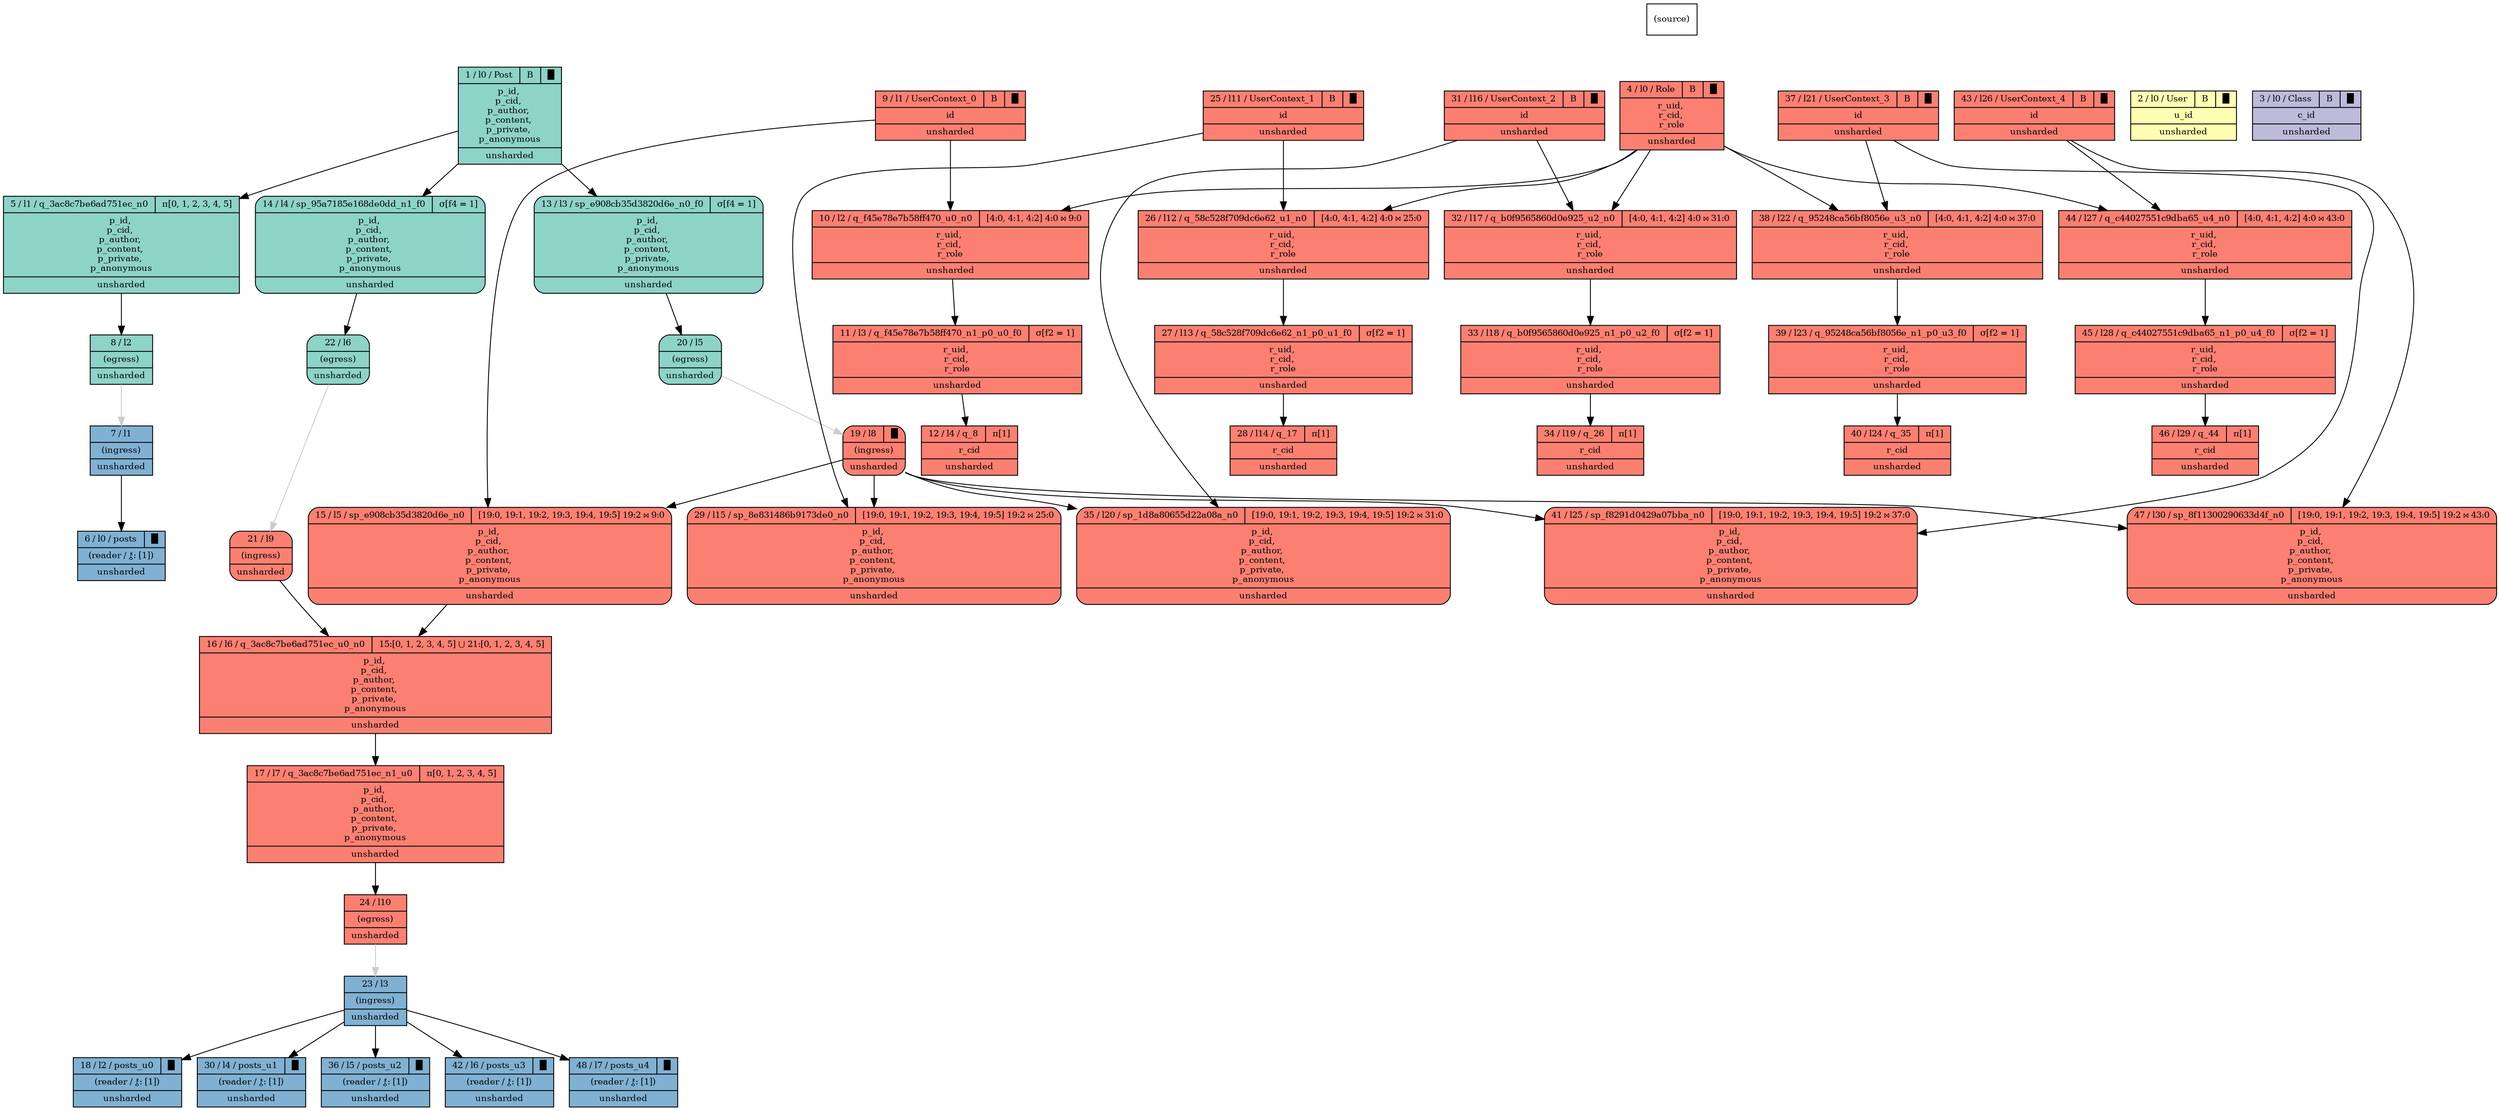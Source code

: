 digraph {{
    node [shape=record, fontsize=10]
    n0 [style="filled", fillcolor=white, label="(source)"]
    n1 [style="filled", fillcolor="/set312/1", label="{ { 1 / l0 / Post | B | █ } | p_id, \np_cid, \np_author, \np_content, \np_private, \np_anonymous | unsharded }"]
    n2 [style="filled", fillcolor="/set312/2", label="{ { 2 / l0 / User | B | █ } | u_id | unsharded }"]
    n3 [style="filled", fillcolor="/set312/3", label="{ { 3 / l0 / Class | B | █ } | c_id | unsharded }"]
    n4 [style="filled", fillcolor="/set312/4", label="{ { 4 / l0 / Role | B | █ } | r_uid, \nr_cid, \nr_role | unsharded }"]
    n5 [style="filled", fillcolor="/set312/1", label="{{ 5 / l1 / q_3ac8c7be6ad751ec_n0 | π[0, 1, 2, 3, 4, 5]  } | p_id, \np_cid, \np_author, \np_content, \np_private, \np_anonymous | unsharded }"]
    n6 [style="filled", fillcolor="/set312/5", label="{ { 6 / l0 / posts | █ } | (reader / ⚷: [1]) | unsharded }"]
    n7 [style="filled", fillcolor="/set312/5", label="{ { 7 / l1  } | (ingress) | unsharded }"]
    n8 [style="filled", fillcolor="/set312/1", label="{ 8 / l2 | (egress) | unsharded }"]
    n9 [style="filled", fillcolor="/set312/4", label="{ { 9 / l1 / UserContext_0 | B | █ } | id | unsharded }"]
    n10 [style="filled", fillcolor="/set312/4", label="{{ 10 / l2 / q_f45e78e7b58ff470_u0_n0 | [4:0, 4:1, 4:2] 4:0 ⋈ 9:0  } | r_uid, \nr_cid, \nr_role | unsharded }"]
    n11 [style="filled", fillcolor="/set312/4", label="{{ 11 / l3 / q_f45e78e7b58ff470_n1_p0_u0_f0 | σ[f2 = 1]  } | r_uid, \nr_cid, \nr_role | unsharded }"]
    n12 [style="filled", fillcolor="/set312/4", label="{{ 12 / l4 / q_8 | π[1]  } | r_cid | unsharded }"]
    n13 [style="filled,rounded", fillcolor="/set312/1", label="{{ 13 / l3 / sp_e908cb35d3820d6e_n0_f0 | σ[f4 = 1]  } | p_id, \np_cid, \np_author, \np_content, \np_private, \np_anonymous | unsharded }"]
    n14 [style="filled,rounded", fillcolor="/set312/1", label="{{ 14 / l4 / sp_95a7185e168de0dd_n1_f0 | σ[f4 = 1]  } | p_id, \np_cid, \np_author, \np_content, \np_private, \np_anonymous | unsharded }"]
    n15 [style="filled,rounded", fillcolor="/set312/4", label="{{ 15 / l5 / sp_e908cb35d3820d6e_n0 | [19:0, 19:1, 19:2, 19:3, 19:4, 19:5] 19:2 ⋈ 9:0  } | p_id, \np_cid, \np_author, \np_content, \np_private, \np_anonymous | unsharded }"]
    n16 [style="filled", fillcolor="/set312/4", label="{{ 16 / l6 / q_3ac8c7be6ad751ec_u0_n0 | 15:[0, 1, 2, 3, 4, 5] ⋃ 21:[0, 1, 2, 3, 4, 5]  } | p_id, \np_cid, \np_author, \np_content, \np_private, \np_anonymous | unsharded }"]
    n17 [style="filled", fillcolor="/set312/4", label="{{ 17 / l7 / q_3ac8c7be6ad751ec_n1_u0 | π[0, 1, 2, 3, 4, 5]  } | p_id, \np_cid, \np_author, \np_content, \np_private, \np_anonymous | unsharded }"]
    n18 [style="filled", fillcolor="/set312/5", label="{ { 18 / l2 / posts_u0 | █ } | (reader / ⚷: [1]) | unsharded }"]
    n19 [style="filled,rounded", fillcolor="/set312/4", label="{ { 19 / l8 | █ } | (ingress) | unsharded }"]
    n20 [style="filled,rounded", fillcolor="/set312/1", label="{ 20 / l5 | (egress) | unsharded }"]
    n21 [style="filled,rounded", fillcolor="/set312/4", label="{ { 21 / l9  } | (ingress) | unsharded }"]
    n22 [style="filled,rounded", fillcolor="/set312/1", label="{ 22 / l6 | (egress) | unsharded }"]
    n23 [style="filled", fillcolor="/set312/5", label="{ { 23 / l3  } | (ingress) | unsharded }"]
    n24 [style="filled", fillcolor="/set312/4", label="{ 24 / l10 | (egress) | unsharded }"]
    n25 [style="filled", fillcolor="/set312/4", label="{ { 25 / l11 / UserContext_1 | B | █ } | id | unsharded }"]
    n26 [style="filled", fillcolor="/set312/4", label="{{ 26 / l12 / q_58c528f709dc6e62_u1_n0 | [4:0, 4:1, 4:2] 4:0 ⋈ 25:0  } | r_uid, \nr_cid, \nr_role | unsharded }"]
    n27 [style="filled", fillcolor="/set312/4", label="{{ 27 / l13 / q_58c528f709dc6e62_n1_p0_u1_f0 | σ[f2 = 1]  } | r_uid, \nr_cid, \nr_role | unsharded }"]
    n28 [style="filled", fillcolor="/set312/4", label="{{ 28 / l14 / q_17 | π[1]  } | r_cid | unsharded }"]
    n29 [style="filled,rounded", fillcolor="/set312/4", label="{{ 29 / l15 / sp_8e831486b9173de0_n0 | [19:0, 19:1, 19:2, 19:3, 19:4, 19:5] 19:2 ⋈ 25:0  } | p_id, \np_cid, \np_author, \np_content, \np_private, \np_anonymous | unsharded }"]
    n30 [style="filled", fillcolor="/set312/5", label="{ { 30 / l4 / posts_u1 | █ } | (reader / ⚷: [1]) | unsharded }"]
    n31 [style="filled", fillcolor="/set312/4", label="{ { 31 / l16 / UserContext_2 | B | █ } | id | unsharded }"]
    n32 [style="filled", fillcolor="/set312/4", label="{{ 32 / l17 / q_b0f9565860d0e925_u2_n0 | [4:0, 4:1, 4:2] 4:0 ⋈ 31:0  } | r_uid, \nr_cid, \nr_role | unsharded }"]
    n33 [style="filled", fillcolor="/set312/4", label="{{ 33 / l18 / q_b0f9565860d0e925_n1_p0_u2_f0 | σ[f2 = 1]  } | r_uid, \nr_cid, \nr_role | unsharded }"]
    n34 [style="filled", fillcolor="/set312/4", label="{{ 34 / l19 / q_26 | π[1]  } | r_cid | unsharded }"]
    n35 [style="filled,rounded", fillcolor="/set312/4", label="{{ 35 / l20 / sp_1d8a80655d22a08a_n0 | [19:0, 19:1, 19:2, 19:3, 19:4, 19:5] 19:2 ⋈ 31:0  } | p_id, \np_cid, \np_author, \np_content, \np_private, \np_anonymous | unsharded }"]
    n36 [style="filled", fillcolor="/set312/5", label="{ { 36 / l5 / posts_u2 | █ } | (reader / ⚷: [1]) | unsharded }"]
    n37 [style="filled", fillcolor="/set312/4", label="{ { 37 / l21 / UserContext_3 | B | █ } | id | unsharded }"]
    n38 [style="filled", fillcolor="/set312/4", label="{{ 38 / l22 / q_95248ca56bf8056e_u3_n0 | [4:0, 4:1, 4:2] 4:0 ⋈ 37:0  } | r_uid, \nr_cid, \nr_role | unsharded }"]
    n39 [style="filled", fillcolor="/set312/4", label="{{ 39 / l23 / q_95248ca56bf8056e_n1_p0_u3_f0 | σ[f2 = 1]  } | r_uid, \nr_cid, \nr_role | unsharded }"]
    n40 [style="filled", fillcolor="/set312/4", label="{{ 40 / l24 / q_35 | π[1]  } | r_cid | unsharded }"]
    n41 [style="filled,rounded", fillcolor="/set312/4", label="{{ 41 / l25 / sp_f8291d0429a07bba_n0 | [19:0, 19:1, 19:2, 19:3, 19:4, 19:5] 19:2 ⋈ 37:0  } | p_id, \np_cid, \np_author, \np_content, \np_private, \np_anonymous | unsharded }"]
    n42 [style="filled", fillcolor="/set312/5", label="{ { 42 / l6 / posts_u3 | █ } | (reader / ⚷: [1]) | unsharded }"]
    n43 [style="filled", fillcolor="/set312/4", label="{ { 43 / l26 / UserContext_4 | B | █ } | id | unsharded }"]
    n44 [style="filled", fillcolor="/set312/4", label="{{ 44 / l27 / q_c44027551c9dba65_u4_n0 | [4:0, 4:1, 4:2] 4:0 ⋈ 43:0  } | r_uid, \nr_cid, \nr_role | unsharded }"]
    n45 [style="filled", fillcolor="/set312/4", label="{{ 45 / l28 / q_c44027551c9dba65_n1_p0_u4_f0 | σ[f2 = 1]  } | r_uid, \nr_cid, \nr_role | unsharded }"]
    n46 [style="filled", fillcolor="/set312/4", label="{{ 46 / l29 / q_44 | π[1]  } | r_cid | unsharded }"]
    n47 [style="filled,rounded", fillcolor="/set312/4", label="{{ 47 / l30 / sp_8f11300290633d4f_n0 | [19:0, 19:1, 19:2, 19:3, 19:4, 19:5] 19:2 ⋈ 43:0  } | p_id, \np_cid, \np_author, \np_content, \np_private, \np_anonymous | unsharded }"]
    n48 [style="filled", fillcolor="/set312/5", label="{ { 48 / l7 / posts_u4 | █ } | (reader / ⚷: [1]) | unsharded }"]
    n0 -> n1 [ style=invis ]
    n0 -> n2 [ style=invis ]
    n0 -> n3 [ style=invis ]
    n0 -> n4 [ style=invis ]
    n1 -> n5 [  ]
    n5 -> n8 [  ]
    n7 -> n6 [  ]
    n8 -> n7 [ color="#CCCCCC" ]
    n0 -> n9 [ style=invis ]
    n4 -> n10 [  ]
    n9 -> n10 [  ]
    n10 -> n11 [  ]
    n11 -> n12 [  ]
    n1 -> n13 [  ]
    n1 -> n14 [  ]
    n13 -> n20 [  ]
    n9 -> n15 [  ]
    n14 -> n22 [  ]
    n15 -> n16 [  ]
    n16 -> n17 [  ]
    n17 -> n24 [  ]
    n19 -> n15 [  ]
    n20 -> n19 [ color="#CCCCCC" ]
    n21 -> n16 [  ]
    n22 -> n21 [ color="#CCCCCC" ]
    n23 -> n18 [  ]
    n24 -> n23 [ color="#CCCCCC" ]
    n0 -> n25 [ style=invis ]
    n4 -> n26 [  ]
    n25 -> n26 [  ]
    n26 -> n27 [  ]
    n27 -> n28 [  ]
    n23 -> n30 [  ]
    n25 -> n29 [  ]
    n19 -> n29 [  ]
    n0 -> n31 [ style=invis ]
    n4 -> n32 [  ]
    n31 -> n32 [  ]
    n32 -> n33 [  ]
    n33 -> n34 [  ]
    n23 -> n36 [  ]
    n31 -> n35 [  ]
    n19 -> n35 [  ]
    n0 -> n37 [ style=invis ]
    n4 -> n38 [  ]
    n37 -> n38 [  ]
    n38 -> n39 [  ]
    n39 -> n40 [  ]
    n23 -> n42 [  ]
    n37 -> n41 [  ]
    n19 -> n41 [  ]
    n0 -> n43 [ style=invis ]
    n4 -> n44 [  ]
    n43 -> n44 [  ]
    n44 -> n45 [  ]
    n45 -> n46 [  ]
    n23 -> n48 [  ]
    n43 -> n47 [  ]
    n19 -> n47 [  ]
}}